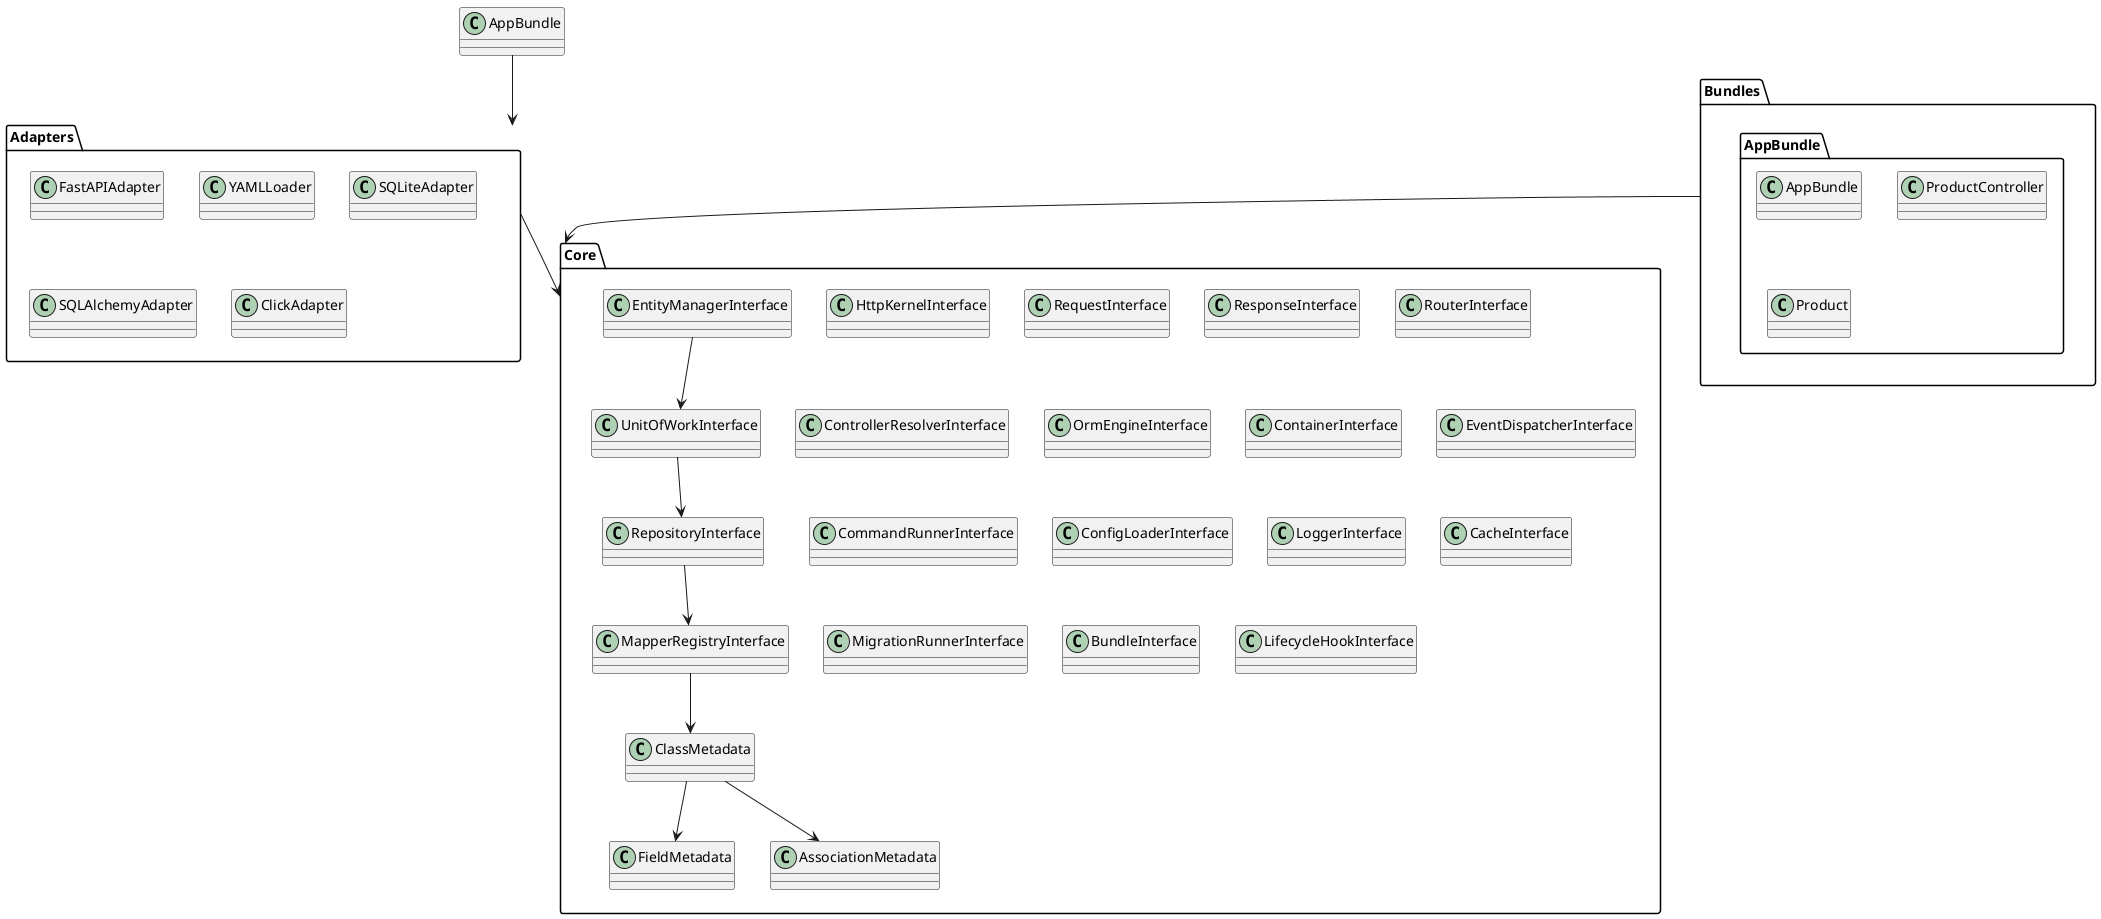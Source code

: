 @startuml
' --------------------------
' Core modules
' --------------------------
package "Core" {
    class HttpKernelInterface
    class RequestInterface
    class ResponseInterface
    class RouterInterface
    class ControllerResolverInterface

    class EntityManagerInterface
    class UnitOfWorkInterface
    class RepositoryInterface
    class MapperRegistryInterface
    class OrmEngineInterface
    class ClassMetadata
    class FieldMetadata
    class AssociationMetadata

    class ContainerInterface
    class EventDispatcherInterface
    class CommandRunnerInterface
    class ConfigLoaderInterface
    class LoggerInterface
    class CacheInterface
    class MigrationRunnerInterface
    class BundleInterface
    class LifecycleHookInterface
}

' --------------------------
' Adapters
' --------------------------
package "Adapters" {
    class FastAPIAdapter
    class YAMLLoader
    class SQLiteAdapter
    class SQLAlchemyAdapter
    class ClickAdapter
}

' --------------------------
' Bundles / Modules
' --------------------------
package "Bundles" {
    package "AppBundle" {
        class AppBundle
        class ProductController
        class Product
    }
}

' --------------------------
' Dependencies
' --------------------------
Bundles --> Core
Adapters --> Core
AppBundle --> Adapters

' --------------------------
' ORM / Entity relations
' --------------------------
EntityManagerInterface --> UnitOfWorkInterface
UnitOfWorkInterface --> RepositoryInterface
RepositoryInterface --> MapperRegistryInterface
MapperRegistryInterface --> ClassMetadata
ClassMetadata --> FieldMetadata
ClassMetadata --> AssociationMetadata

@enduml
